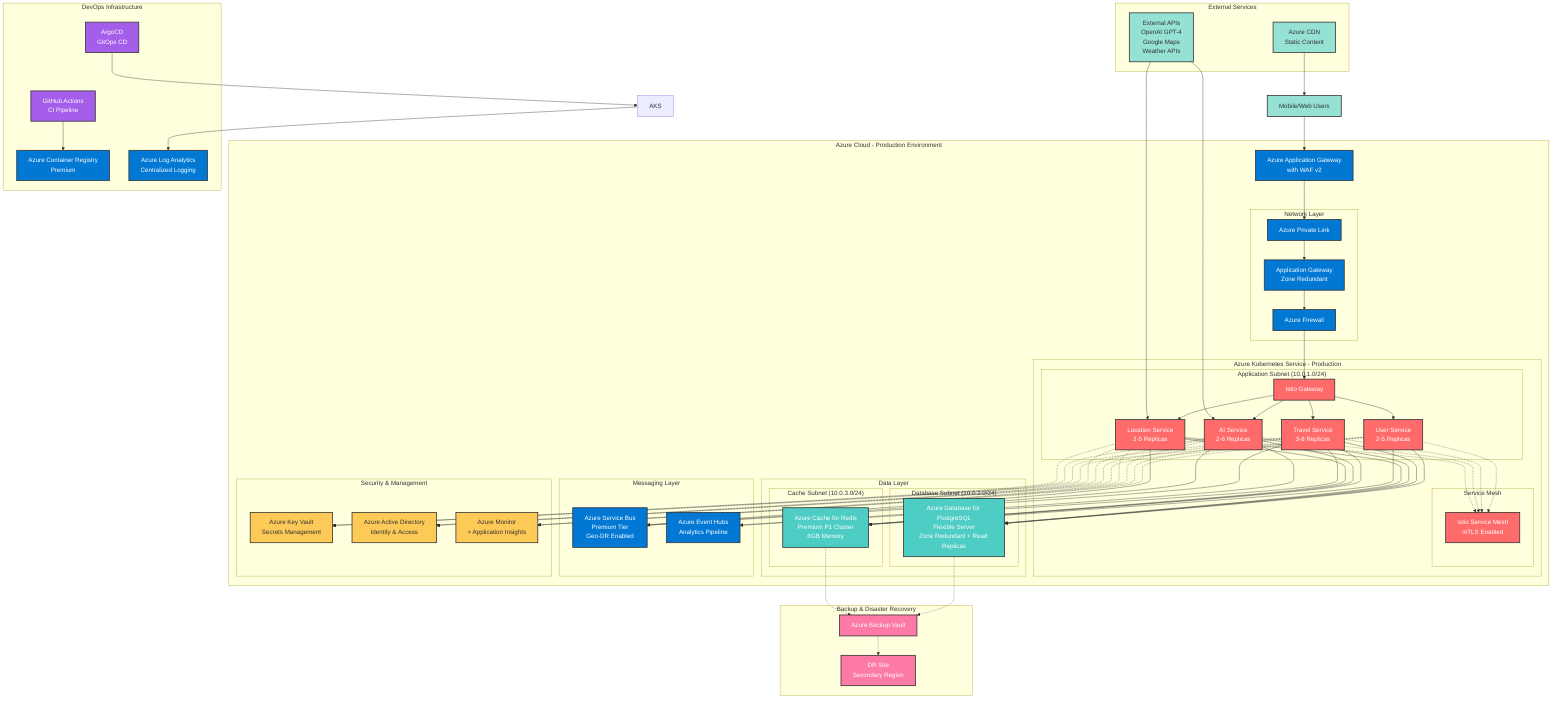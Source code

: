 graph TB
    %% Production Environment Physical Architecture
    %% Enterprise-grade Azure Cloud Architecture
    
    Users[Mobile/Web Users] --> WAF[Azure Application Gateway<br/>with WAF v2]
    
    subgraph "Azure Cloud - Production Environment"
        WAF --> PrivateLink[Azure Private Link]
        
        subgraph "Network Layer"
            PrivateLink --> AppGateway[Application Gateway<br/>Zone Redundant]
            AppGateway --> Firewall[Azure Firewall]
        end
        
        subgraph "Azure Kubernetes Service - Production"
            direction TB
            Firewall --> IstioGateway[Istio Gateway]
            
            subgraph "Application Subnet (10.0.1.0/24)"
                IstioGateway --> UserService[User Service<br/>2-5 Replicas]
                IstioGateway --> TravelService[Travel Service<br/>3-8 Replicas]
                IstioGateway --> ScheduleService[AI Service<br/>2-6 Replicas]
                IstioGateway --> LocationService[Location Service<br/>2-5 Replicas]
            end
            
            subgraph "Service Mesh"
                ServiceMesh[Istio Service Mesh<br/>mTLS Enabled]
                UserService -.-> ServiceMesh
                TravelService -.-> ServiceMesh
                ScheduleService -.-> ServiceMesh
                LocationService -.-> ServiceMesh
            end
        end
        
        subgraph "Data Layer"
            direction TB
            
            subgraph "Database Subnet (10.0.2.0/24)"
                PostgreSQLCluster[Azure Database for PostgreSQL<br/>Flexible Server<br/>Zone Redundant + Read Replicas]
            end
            
            subgraph "Cache Subnet (10.0.3.0/24)"
                RedisCluster[Azure Cache for Redis<br/>Premium P1 Cluster<br/>6GB Memory]
            end
        end
        
        subgraph "Messaging Layer"
            ServiceBusPremium[Azure Service Bus<br/>Premium Tier<br/>Geo-DR Enabled]
            EventHubs[Azure Event Hubs<br/>Analytics Pipeline]
        end
        
        subgraph "Security & Management"
            KeyVault[Azure Key Vault<br/>Secrets Management]
            AAD[Azure Active Directory<br/>Identity & Access]
            Monitor[Azure Monitor<br/>+ Application Insights]
        end
        
        %% Data Flow Connections
        UserService --> PostgreSQLCluster
        TravelService --> PostgreSQLCluster
        ScheduleService --> PostgreSQLCluster
        LocationService --> PostgreSQLCluster
        
        UserService --> RedisCluster
        TravelService --> RedisCluster
        ScheduleService --> RedisCluster
        LocationService --> RedisCluster
        
        TravelService --> ServiceBusPremium
        ScheduleService --> ServiceBusPremium
        LocationService --> ServiceBusPremium
        
        TravelService --> EventHubs
        ScheduleService --> EventHubs
        
        %% Security Connections
        UserService -.-> KeyVault
        TravelService -.-> KeyVault
        ScheduleService -.-> KeyVault
        LocationService -.-> KeyVault
        
        UserService -.-> AAD
        TravelService -.-> AAD
        ScheduleService -.-> AAD
        LocationService -.-> AAD
        
        %% Monitoring Connections
        UserService -.-> Monitor
        TravelService -.-> Monitor
        ScheduleService -.-> Monitor
        LocationService -.-> Monitor
    end
    
    %% External Integrations
    subgraph "External Services"
        ExternalAPI[External APIs<br/>OpenAI GPT-4<br/>Google Maps<br/>Weather APIs]
        CDN[Azure CDN<br/>Static Content]
    end
    
    %% External Connections
    ExternalAPI --> ScheduleService
    ExternalAPI --> LocationService
    CDN --> Users
    
    %% DevOps & CI/CD
    subgraph "DevOps Infrastructure"
        GitHubActions[GitHub Actions<br/>CI Pipeline]
        ArgoCD[ArgoCD<br/>GitOps CD]
        ContainerRegistry[Azure Container Registry<br/>Premium]
        LogAnalytics[Azure Log Analytics<br/>Centralized Logging]
    end
    
    %% DevOps Connections
    GitHubActions --> ContainerRegistry
    ArgoCD --> AKS
    AKS --> LogAnalytics
    
    %% Backup & DR
    subgraph "Backup & Disaster Recovery"
        BackupVault[Azure Backup Vault]
        DRSite[DR Site<br/>Secondary Region]
    end
    
    PostgreSQLCluster -.-> BackupVault
    RedisCluster -.-> BackupVault
    BackupVault -.-> DRSite
    
    %% Styling
    classDef azureService fill:#0078d4,stroke:#333,stroke-width:2px,color:#fff
    classDef microservice fill:#ff6b6b,stroke:#333,stroke-width:2px,color:#fff
    classDef database fill:#4ecdc4,stroke:#333,stroke-width:2px,color:#fff
    classDef security fill:#feca57,stroke:#333,stroke-width:2px,color:#333
    classDef external fill:#95e1d3,stroke:#333,stroke-width:2px,color:#333
    classDef devops fill:#a55eea,stroke:#333,stroke-width:2px,color:#fff
    classDef backup fill:#fd79a8,stroke:#333,stroke-width:2px,color:#fff
    
    class WAF,AppGateway,Firewall,PrivateLink,ServiceBusPremium,EventHubs,ContainerRegistry,LogAnalytics azureService
    class UserService,TravelService,ScheduleService,LocationService,IstioGateway,ServiceMesh microservice
    class PostgreSQLCluster,RedisCluster database
    class KeyVault,AAD,Monitor security
    class Users,ExternalAPI,CDN external
    class GitHubActions,ArgoCD devops
    class BackupVault,DRSite backup